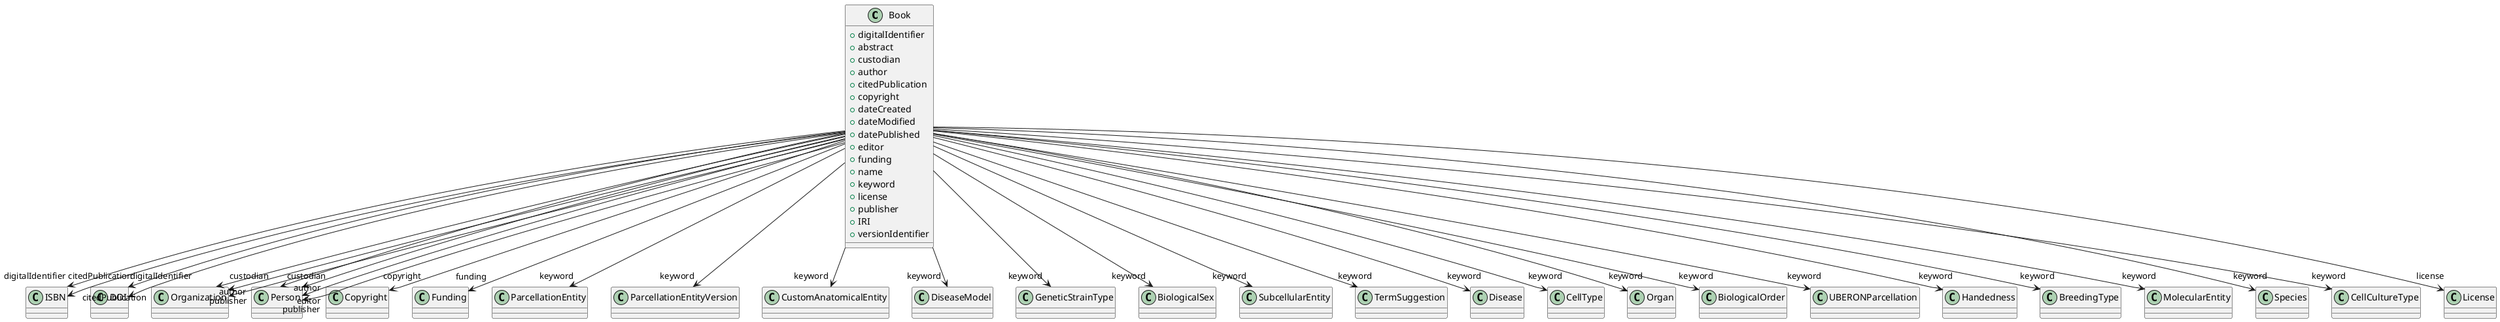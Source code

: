 @startuml
class Book {
+digitalIdentifier
+abstract
+custodian
+author
+citedPublication
+copyright
+dateCreated
+dateModified
+datePublished
+editor
+funding
+name
+keyword
+license
+publisher
+IRI
+versionIdentifier

}
Book -d-> "digitalIdentifier" ISBN
Book -d-> "digitalIdentifier" DOI
Book -d-> "custodian" Organization
Book -d-> "custodian" Person
Book -d-> "author" Organization
Book -d-> "author" Person
Book -d-> "citedPublication" DOI
Book -d-> "citedPublication" ISBN
Book -d-> "copyright" Copyright
Book -d-> "editor" Person
Book -d-> "funding" Funding
Book -d-> "keyword" ParcellationEntity
Book -d-> "keyword" ParcellationEntityVersion
Book -d-> "keyword" CustomAnatomicalEntity
Book -d-> "keyword" DiseaseModel
Book -d-> "keyword" GeneticStrainType
Book -d-> "keyword" BiologicalSex
Book -d-> "keyword" SubcellularEntity
Book -d-> "keyword" TermSuggestion
Book -d-> "keyword" Disease
Book -d-> "keyword" CellType
Book -d-> "keyword" Organ
Book -d-> "keyword" BiologicalOrder
Book -d-> "keyword" UBERONParcellation
Book -d-> "keyword" Handedness
Book -d-> "keyword" BreedingType
Book -d-> "keyword" MolecularEntity
Book -d-> "keyword" Species
Book -d-> "keyword" CellCultureType
Book -d-> "license" License
Book -d-> "publisher" Organization
Book -d-> "publisher" Person

@enduml